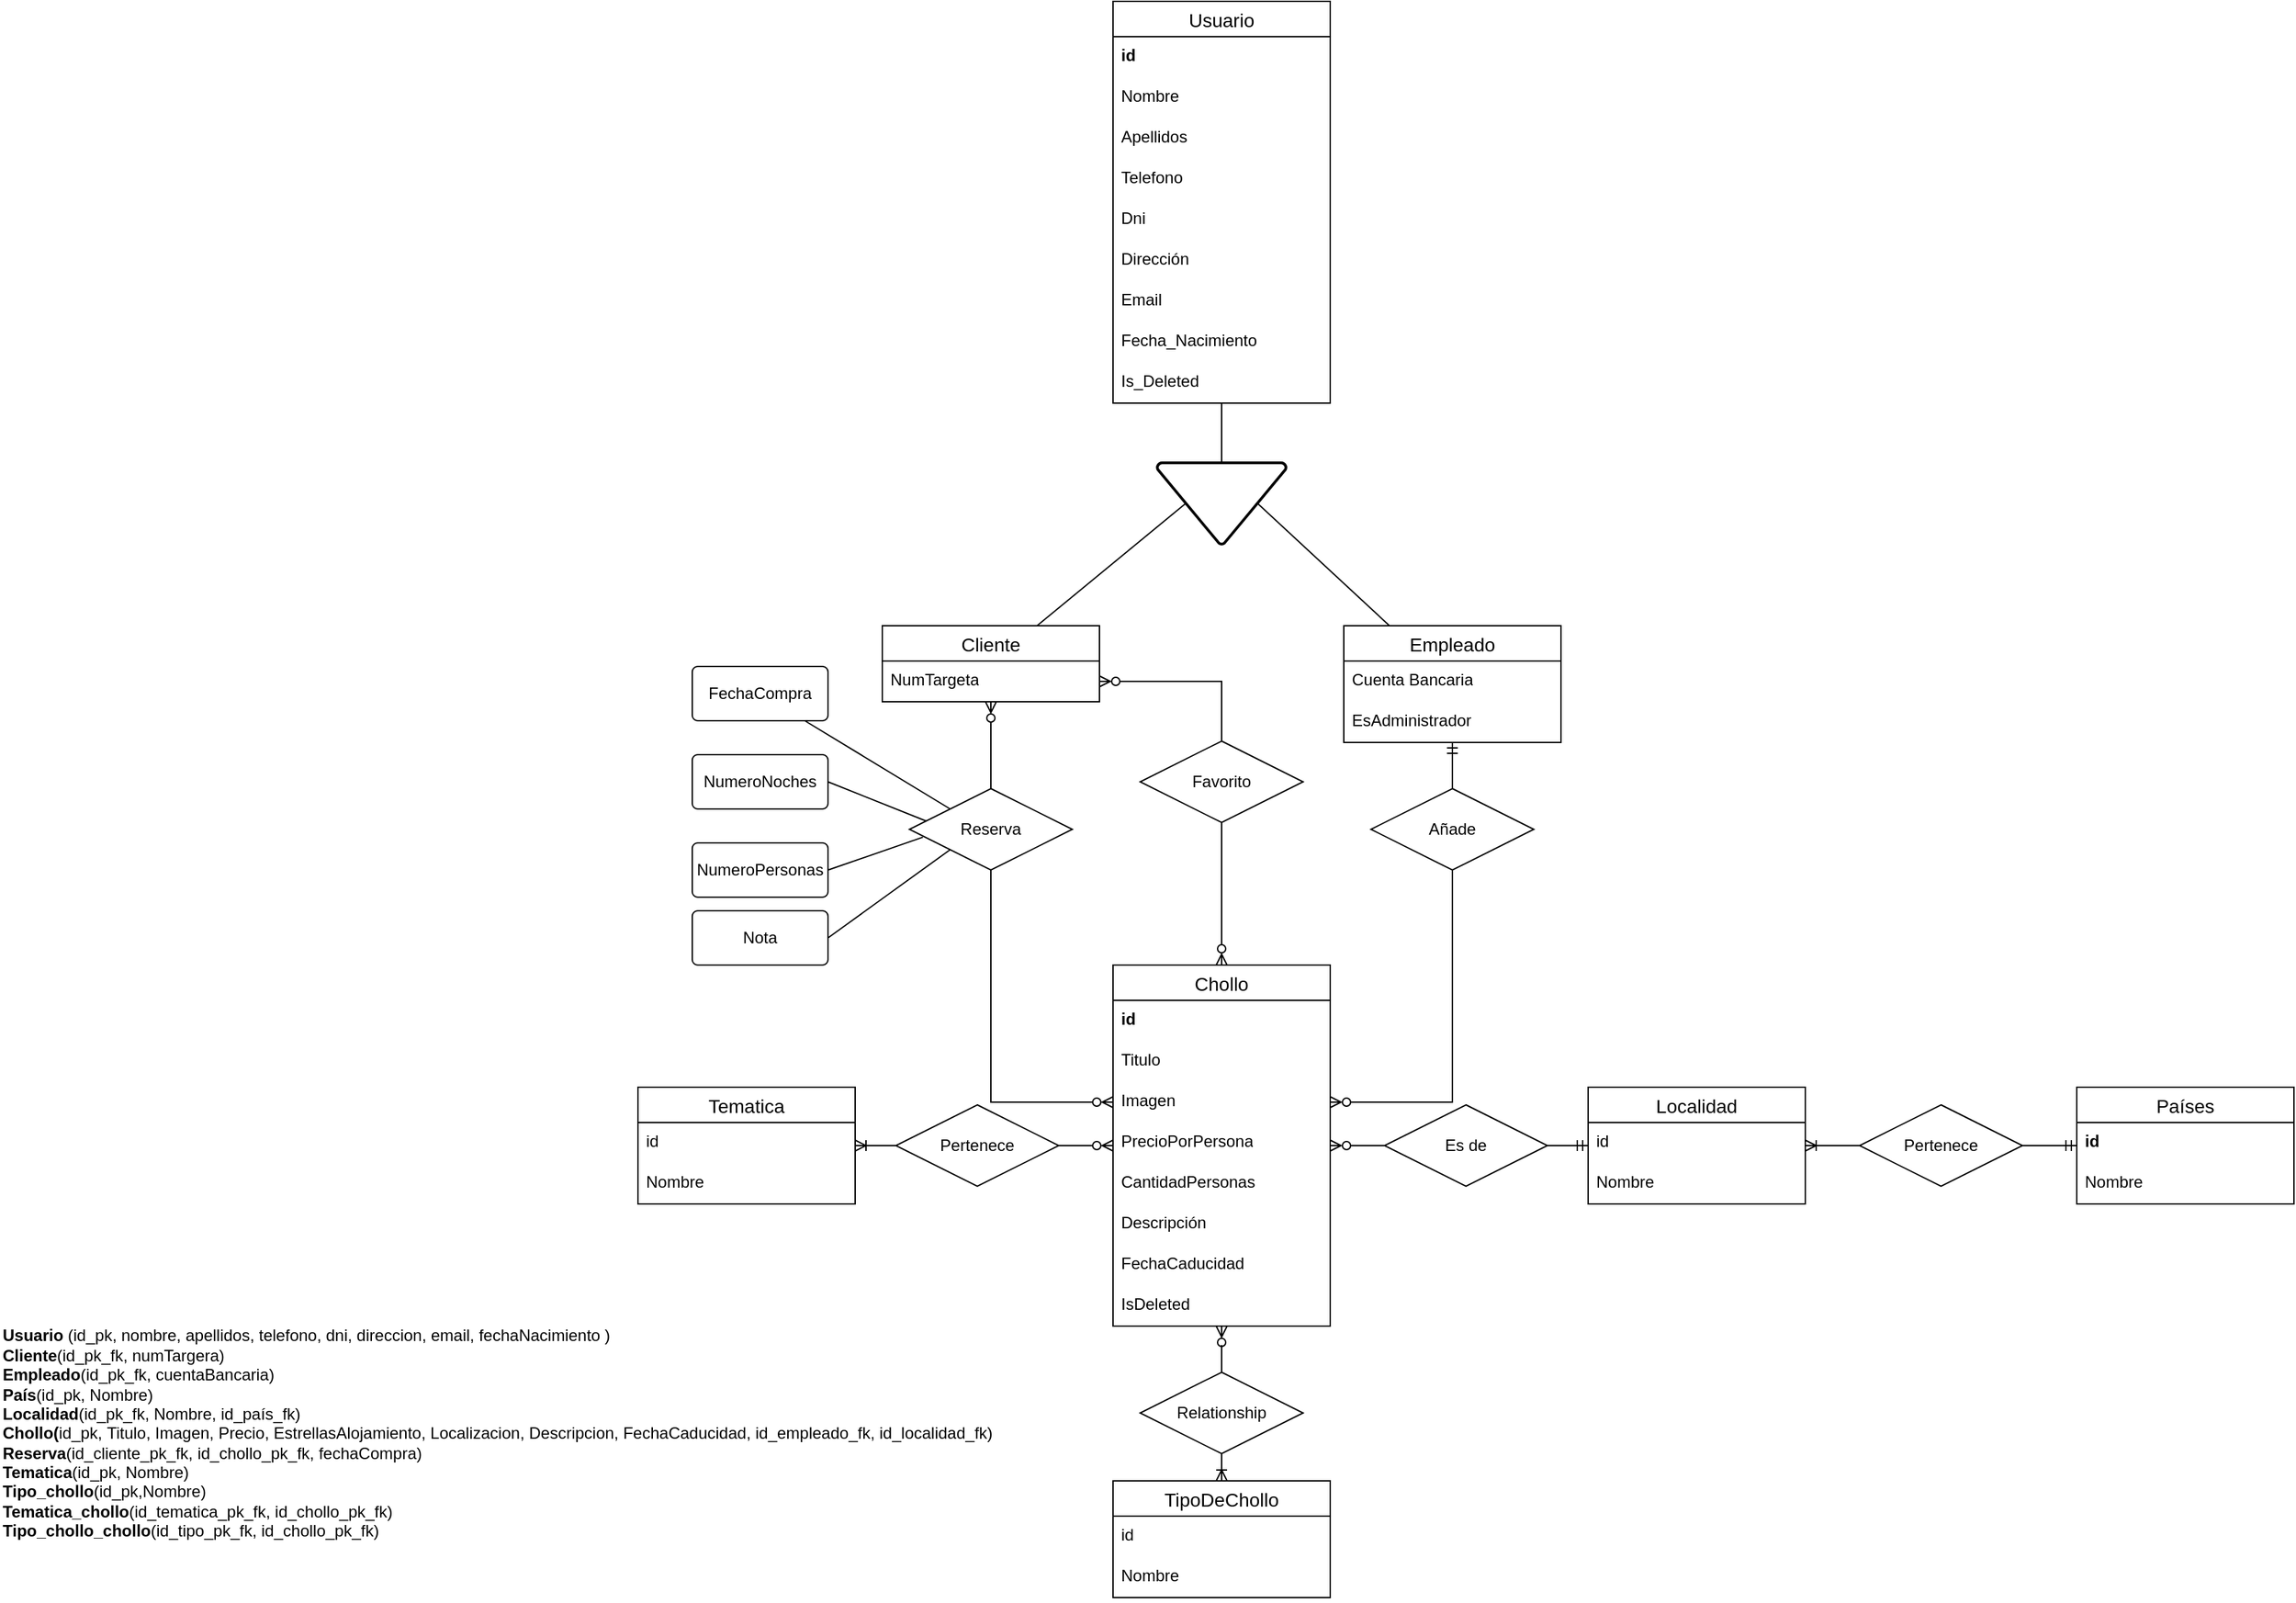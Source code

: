 <mxfile version="22.1.0" type="device">
  <diagram name="Página-1" id="1X8Iny33pq9lPDNBV9mD">
    <mxGraphModel dx="1932" dy="586" grid="1" gridSize="10" guides="1" tooltips="1" connect="1" arrows="1" fold="1" page="1" pageScale="1" pageWidth="827" pageHeight="1169" math="0" shadow="0">
      <root>
        <mxCell id="0" />
        <mxCell id="1" parent="0" />
        <mxCell id="LVyIuK751i1x7JXOCKPr-1" value="Usuario" style="swimlane;fontStyle=0;childLayout=stackLayout;horizontal=1;startSize=26;horizontalStack=0;resizeParent=1;resizeParentMax=0;resizeLast=0;collapsible=1;marginBottom=0;align=center;fontSize=14;" vertex="1" parent="1">
          <mxGeometry x="350" y="40" width="160" height="296" as="geometry" />
        </mxCell>
        <mxCell id="LVyIuK751i1x7JXOCKPr-2" value="&lt;b&gt;id&lt;/b&gt;" style="text;strokeColor=none;fillColor=none;spacingLeft=4;spacingRight=4;overflow=hidden;rotatable=0;points=[[0,0.5],[1,0.5]];portConstraint=eastwest;fontSize=12;whiteSpace=wrap;html=1;" vertex="1" parent="LVyIuK751i1x7JXOCKPr-1">
          <mxGeometry y="26" width="160" height="30" as="geometry" />
        </mxCell>
        <mxCell id="LVyIuK751i1x7JXOCKPr-3" value="Nombre" style="text;strokeColor=none;fillColor=none;spacingLeft=4;spacingRight=4;overflow=hidden;rotatable=0;points=[[0,0.5],[1,0.5]];portConstraint=eastwest;fontSize=12;whiteSpace=wrap;html=1;" vertex="1" parent="LVyIuK751i1x7JXOCKPr-1">
          <mxGeometry y="56" width="160" height="30" as="geometry" />
        </mxCell>
        <mxCell id="LVyIuK751i1x7JXOCKPr-4" value="Apellidos" style="text;strokeColor=none;fillColor=none;spacingLeft=4;spacingRight=4;overflow=hidden;rotatable=0;points=[[0,0.5],[1,0.5]];portConstraint=eastwest;fontSize=12;whiteSpace=wrap;html=1;" vertex="1" parent="LVyIuK751i1x7JXOCKPr-1">
          <mxGeometry y="86" width="160" height="30" as="geometry" />
        </mxCell>
        <mxCell id="LVyIuK751i1x7JXOCKPr-5" value="Telefono" style="text;strokeColor=none;fillColor=none;spacingLeft=4;spacingRight=4;overflow=hidden;rotatable=0;points=[[0,0.5],[1,0.5]];portConstraint=eastwest;fontSize=12;whiteSpace=wrap;html=1;" vertex="1" parent="LVyIuK751i1x7JXOCKPr-1">
          <mxGeometry y="116" width="160" height="30" as="geometry" />
        </mxCell>
        <mxCell id="LVyIuK751i1x7JXOCKPr-6" value="Dni" style="text;strokeColor=none;fillColor=none;spacingLeft=4;spacingRight=4;overflow=hidden;rotatable=0;points=[[0,0.5],[1,0.5]];portConstraint=eastwest;fontSize=12;whiteSpace=wrap;html=1;" vertex="1" parent="LVyIuK751i1x7JXOCKPr-1">
          <mxGeometry y="146" width="160" height="30" as="geometry" />
        </mxCell>
        <mxCell id="LVyIuK751i1x7JXOCKPr-7" value="Dirección" style="text;strokeColor=none;fillColor=none;spacingLeft=4;spacingRight=4;overflow=hidden;rotatable=0;points=[[0,0.5],[1,0.5]];portConstraint=eastwest;fontSize=12;whiteSpace=wrap;html=1;" vertex="1" parent="LVyIuK751i1x7JXOCKPr-1">
          <mxGeometry y="176" width="160" height="30" as="geometry" />
        </mxCell>
        <mxCell id="LVyIuK751i1x7JXOCKPr-9" value="Email" style="text;strokeColor=none;fillColor=none;spacingLeft=4;spacingRight=4;overflow=hidden;rotatable=0;points=[[0,0.5],[1,0.5]];portConstraint=eastwest;fontSize=12;whiteSpace=wrap;html=1;" vertex="1" parent="LVyIuK751i1x7JXOCKPr-1">
          <mxGeometry y="206" width="160" height="30" as="geometry" />
        </mxCell>
        <mxCell id="LVyIuK751i1x7JXOCKPr-14" value="Fecha_Nacimiento" style="text;strokeColor=none;fillColor=none;spacingLeft=4;spacingRight=4;overflow=hidden;rotatable=0;points=[[0,0.5],[1,0.5]];portConstraint=eastwest;fontSize=12;whiteSpace=wrap;html=1;" vertex="1" parent="LVyIuK751i1x7JXOCKPr-1">
          <mxGeometry y="236" width="160" height="30" as="geometry" />
        </mxCell>
        <mxCell id="LVyIuK751i1x7JXOCKPr-44" value="Is_Deleted" style="text;strokeColor=none;fillColor=none;spacingLeft=4;spacingRight=4;overflow=hidden;rotatable=0;points=[[0,0.5],[1,0.5]];portConstraint=eastwest;fontSize=12;whiteSpace=wrap;html=1;" vertex="1" parent="LVyIuK751i1x7JXOCKPr-1">
          <mxGeometry y="266" width="160" height="30" as="geometry" />
        </mxCell>
        <mxCell id="LVyIuK751i1x7JXOCKPr-10" value="Cliente" style="swimlane;fontStyle=0;childLayout=stackLayout;horizontal=1;startSize=26;horizontalStack=0;resizeParent=1;resizeParentMax=0;resizeLast=0;collapsible=1;marginBottom=0;align=center;fontSize=14;" vertex="1" parent="1">
          <mxGeometry x="180" y="500" width="160" height="56" as="geometry" />
        </mxCell>
        <mxCell id="LVyIuK751i1x7JXOCKPr-11" value="NumTargeta" style="text;strokeColor=none;fillColor=none;spacingLeft=4;spacingRight=4;overflow=hidden;rotatable=0;points=[[0,0.5],[1,0.5]];portConstraint=eastwest;fontSize=12;whiteSpace=wrap;html=1;" vertex="1" parent="LVyIuK751i1x7JXOCKPr-10">
          <mxGeometry y="26" width="160" height="30" as="geometry" />
        </mxCell>
        <mxCell id="LVyIuK751i1x7JXOCKPr-15" value="Empleado" style="swimlane;fontStyle=0;childLayout=stackLayout;horizontal=1;startSize=26;horizontalStack=0;resizeParent=1;resizeParentMax=0;resizeLast=0;collapsible=1;marginBottom=0;align=center;fontSize=14;" vertex="1" parent="1">
          <mxGeometry x="520" y="500" width="160" height="86" as="geometry" />
        </mxCell>
        <mxCell id="LVyIuK751i1x7JXOCKPr-16" value="Cuenta Bancaria" style="text;strokeColor=none;fillColor=none;spacingLeft=4;spacingRight=4;overflow=hidden;rotatable=0;points=[[0,0.5],[1,0.5]];portConstraint=eastwest;fontSize=12;whiteSpace=wrap;html=1;" vertex="1" parent="LVyIuK751i1x7JXOCKPr-15">
          <mxGeometry y="26" width="160" height="30" as="geometry" />
        </mxCell>
        <mxCell id="LVyIuK751i1x7JXOCKPr-50" value="EsAdministrador" style="text;strokeColor=none;fillColor=none;spacingLeft=4;spacingRight=4;overflow=hidden;rotatable=0;points=[[0,0.5],[1,0.5]];portConstraint=eastwest;fontSize=12;whiteSpace=wrap;html=1;" vertex="1" parent="LVyIuK751i1x7JXOCKPr-15">
          <mxGeometry y="56" width="160" height="30" as="geometry" />
        </mxCell>
        <mxCell id="LVyIuK751i1x7JXOCKPr-19" value="" style="strokeWidth=2;html=1;shape=mxgraph.flowchart.extract_or_measurement;whiteSpace=wrap;rotation=-180;" vertex="1" parent="1">
          <mxGeometry x="382.5" y="380" width="95" height="60" as="geometry" />
        </mxCell>
        <mxCell id="LVyIuK751i1x7JXOCKPr-20" value="" style="endArrow=none;html=1;rounded=0;" edge="1" parent="1" source="LVyIuK751i1x7JXOCKPr-19" target="LVyIuK751i1x7JXOCKPr-1">
          <mxGeometry width="50" height="50" relative="1" as="geometry">
            <mxPoint x="500" y="450" as="sourcePoint" />
            <mxPoint x="550" y="400" as="targetPoint" />
          </mxGeometry>
        </mxCell>
        <mxCell id="LVyIuK751i1x7JXOCKPr-21" value="" style="endArrow=none;html=1;rounded=0;entryX=0.22;entryY=0.5;entryDx=0;entryDy=0;entryPerimeter=0;" edge="1" parent="1" source="LVyIuK751i1x7JXOCKPr-15" target="LVyIuK751i1x7JXOCKPr-19">
          <mxGeometry width="50" height="50" relative="1" as="geometry">
            <mxPoint x="520" y="460" as="sourcePoint" />
            <mxPoint x="570" y="410" as="targetPoint" />
          </mxGeometry>
        </mxCell>
        <mxCell id="LVyIuK751i1x7JXOCKPr-22" value="" style="endArrow=none;html=1;rounded=0;entryX=0.78;entryY=0.5;entryDx=0;entryDy=0;entryPerimeter=0;" edge="1" parent="1" source="LVyIuK751i1x7JXOCKPr-10" target="LVyIuK751i1x7JXOCKPr-19">
          <mxGeometry width="50" height="50" relative="1" as="geometry">
            <mxPoint x="520" y="460" as="sourcePoint" />
            <mxPoint x="570" y="410" as="targetPoint" />
          </mxGeometry>
        </mxCell>
        <mxCell id="LVyIuK751i1x7JXOCKPr-24" value="Chollo" style="swimlane;fontStyle=0;childLayout=stackLayout;horizontal=1;startSize=26;horizontalStack=0;resizeParent=1;resizeParentMax=0;resizeLast=0;collapsible=1;marginBottom=0;align=center;fontSize=14;" vertex="1" parent="1">
          <mxGeometry x="350" y="750" width="160" height="266" as="geometry" />
        </mxCell>
        <mxCell id="LVyIuK751i1x7JXOCKPr-25" value="&lt;b&gt;id&lt;/b&gt;" style="text;strokeColor=none;fillColor=none;spacingLeft=4;spacingRight=4;overflow=hidden;rotatable=0;points=[[0,0.5],[1,0.5]];portConstraint=eastwest;fontSize=12;whiteSpace=wrap;html=1;" vertex="1" parent="LVyIuK751i1x7JXOCKPr-24">
          <mxGeometry y="26" width="160" height="30" as="geometry" />
        </mxCell>
        <mxCell id="LVyIuK751i1x7JXOCKPr-26" value="Titulo" style="text;strokeColor=none;fillColor=none;spacingLeft=4;spacingRight=4;overflow=hidden;rotatable=0;points=[[0,0.5],[1,0.5]];portConstraint=eastwest;fontSize=12;whiteSpace=wrap;html=1;" vertex="1" parent="LVyIuK751i1x7JXOCKPr-24">
          <mxGeometry y="56" width="160" height="30" as="geometry" />
        </mxCell>
        <mxCell id="LVyIuK751i1x7JXOCKPr-27" value="Imagen" style="text;strokeColor=none;fillColor=none;spacingLeft=4;spacingRight=4;overflow=hidden;rotatable=0;points=[[0,0.5],[1,0.5]];portConstraint=eastwest;fontSize=12;whiteSpace=wrap;html=1;" vertex="1" parent="LVyIuK751i1x7JXOCKPr-24">
          <mxGeometry y="86" width="160" height="30" as="geometry" />
        </mxCell>
        <mxCell id="LVyIuK751i1x7JXOCKPr-28" value="PrecioPorPersona" style="text;strokeColor=none;fillColor=none;spacingLeft=4;spacingRight=4;overflow=hidden;rotatable=0;points=[[0,0.5],[1,0.5]];portConstraint=eastwest;fontSize=12;whiteSpace=wrap;html=1;" vertex="1" parent="LVyIuK751i1x7JXOCKPr-24">
          <mxGeometry y="116" width="160" height="30" as="geometry" />
        </mxCell>
        <mxCell id="LVyIuK751i1x7JXOCKPr-51" value="CantidadPersonas" style="text;strokeColor=none;fillColor=none;spacingLeft=4;spacingRight=4;overflow=hidden;rotatable=0;points=[[0,0.5],[1,0.5]];portConstraint=eastwest;fontSize=12;whiteSpace=wrap;html=1;" vertex="1" parent="LVyIuK751i1x7JXOCKPr-24">
          <mxGeometry y="146" width="160" height="30" as="geometry" />
        </mxCell>
        <mxCell id="LVyIuK751i1x7JXOCKPr-29" value="Descripción" style="text;strokeColor=none;fillColor=none;spacingLeft=4;spacingRight=4;overflow=hidden;rotatable=0;points=[[0,0.5],[1,0.5]];portConstraint=eastwest;fontSize=12;whiteSpace=wrap;html=1;" vertex="1" parent="LVyIuK751i1x7JXOCKPr-24">
          <mxGeometry y="176" width="160" height="30" as="geometry" />
        </mxCell>
        <mxCell id="LVyIuK751i1x7JXOCKPr-45" value="FechaCaducidad" style="text;strokeColor=none;fillColor=none;spacingLeft=4;spacingRight=4;overflow=hidden;rotatable=0;points=[[0,0.5],[1,0.5]];portConstraint=eastwest;fontSize=12;whiteSpace=wrap;html=1;" vertex="1" parent="LVyIuK751i1x7JXOCKPr-24">
          <mxGeometry y="206" width="160" height="30" as="geometry" />
        </mxCell>
        <mxCell id="LVyIuK751i1x7JXOCKPr-30" value="IsDeleted&lt;br&gt;" style="text;strokeColor=none;fillColor=none;spacingLeft=4;spacingRight=4;overflow=hidden;rotatable=0;points=[[0,0.5],[1,0.5]];portConstraint=eastwest;fontSize=12;whiteSpace=wrap;html=1;" vertex="1" parent="LVyIuK751i1x7JXOCKPr-24">
          <mxGeometry y="236" width="160" height="30" as="geometry" />
        </mxCell>
        <mxCell id="LVyIuK751i1x7JXOCKPr-36" style="edgeStyle=orthogonalEdgeStyle;rounded=0;orthogonalLoop=1;jettySize=auto;html=1;endArrow=ERmandOne;endFill=0;" edge="1" parent="1" source="LVyIuK751i1x7JXOCKPr-31" target="LVyIuK751i1x7JXOCKPr-15">
          <mxGeometry relative="1" as="geometry" />
        </mxCell>
        <mxCell id="LVyIuK751i1x7JXOCKPr-37" style="edgeStyle=orthogonalEdgeStyle;rounded=0;orthogonalLoop=1;jettySize=auto;html=1;entryX=1;entryY=0.5;entryDx=0;entryDy=0;endArrow=ERzeroToMany;endFill=0;" edge="1" parent="1" source="LVyIuK751i1x7JXOCKPr-31" target="LVyIuK751i1x7JXOCKPr-27">
          <mxGeometry relative="1" as="geometry" />
        </mxCell>
        <mxCell id="LVyIuK751i1x7JXOCKPr-31" value="Añade" style="shape=rhombus;perimeter=rhombusPerimeter;whiteSpace=wrap;html=1;align=center;" vertex="1" parent="1">
          <mxGeometry x="540" y="620" width="120" height="60" as="geometry" />
        </mxCell>
        <mxCell id="LVyIuK751i1x7JXOCKPr-34" style="edgeStyle=orthogonalEdgeStyle;rounded=0;orthogonalLoop=1;jettySize=auto;html=1;endArrow=ERzeroToMany;endFill=0;" edge="1" parent="1" source="LVyIuK751i1x7JXOCKPr-32" target="LVyIuK751i1x7JXOCKPr-10">
          <mxGeometry relative="1" as="geometry" />
        </mxCell>
        <mxCell id="LVyIuK751i1x7JXOCKPr-35" style="edgeStyle=orthogonalEdgeStyle;rounded=0;orthogonalLoop=1;jettySize=auto;html=1;entryX=0;entryY=0.5;entryDx=0;entryDy=0;endArrow=ERzeroToMany;endFill=0;" edge="1" parent="1" source="LVyIuK751i1x7JXOCKPr-32" target="LVyIuK751i1x7JXOCKPr-27">
          <mxGeometry relative="1" as="geometry" />
        </mxCell>
        <mxCell id="LVyIuK751i1x7JXOCKPr-32" value="Reserva" style="shape=rhombus;perimeter=rhombusPerimeter;whiteSpace=wrap;html=1;align=center;" vertex="1" parent="1">
          <mxGeometry x="200" y="620" width="120" height="60" as="geometry" />
        </mxCell>
        <mxCell id="LVyIuK751i1x7JXOCKPr-41" value="" style="endArrow=none;html=1;rounded=0;exitX=0;exitY=0;exitDx=0;exitDy=0;" edge="1" parent="1" source="LVyIuK751i1x7JXOCKPr-32" target="LVyIuK751i1x7JXOCKPr-42">
          <mxGeometry width="50" height="50" relative="1" as="geometry">
            <mxPoint x="430" y="810" as="sourcePoint" />
            <mxPoint x="180" y="650" as="targetPoint" />
          </mxGeometry>
        </mxCell>
        <mxCell id="LVyIuK751i1x7JXOCKPr-42" value="FechaCompra" style="rounded=1;arcSize=10;whiteSpace=wrap;html=1;align=center;" vertex="1" parent="1">
          <mxGeometry x="40" y="530" width="100" height="40" as="geometry" />
        </mxCell>
        <mxCell id="LVyIuK751i1x7JXOCKPr-43" value="&lt;b&gt;Usuario &lt;/b&gt;(id_pk, nombre, apellidos, telefono, dni, direccion, email, fechaNacimiento )&lt;br&gt;&lt;b&gt;Cliente&lt;/b&gt;(id_pk_fk, numTargera)&lt;br&gt;&lt;b&gt;Empleado&lt;/b&gt;(id_pk_fk, cuentaBancaria)&lt;br&gt;&lt;b&gt;País&lt;/b&gt;(id_pk, Nombre)&lt;br&gt;&lt;b&gt;Localidad&lt;/b&gt;(id_pk_fk, Nombre, id_país_fk)&lt;br&gt;&lt;b&gt;Chollo(&lt;/b&gt;id_pk,&lt;b&gt;&amp;nbsp;&lt;/b&gt;Titulo, Imagen, Precio, EstrellasAlojamiento, Localizacion, Descripcion, FechaCaducidad, id_empleado_fk, id_localidad_fk)&lt;br&gt;&lt;b&gt;Reserva&lt;/b&gt;(id_cliente_pk_fk, id_chollo_pk_fk, fechaCompra)&lt;br&gt;&lt;b&gt;Tematica&lt;/b&gt;(id_pk, Nombre)&lt;br&gt;&lt;b&gt;Tipo_chollo&lt;/b&gt;(id_pk,Nombre)&lt;br&gt;&lt;b&gt;Tematica_chollo&lt;/b&gt;(id_tematica_pk_fk, id_chollo_pk_fk)&lt;br&gt;&lt;b&gt;Tipo_chollo_chollo&lt;/b&gt;(id_tipo_pk_fk, id_chollo_pk_fk)" style="text;html=1;strokeColor=none;fillColor=none;align=left;verticalAlign=middle;whiteSpace=wrap;rounded=0;" vertex="1" parent="1">
          <mxGeometry x="-470" y="990" width="790" height="210" as="geometry" />
        </mxCell>
        <mxCell id="LVyIuK751i1x7JXOCKPr-48" style="edgeStyle=orthogonalEdgeStyle;rounded=0;orthogonalLoop=1;jettySize=auto;html=1;entryX=1;entryY=0.5;entryDx=0;entryDy=0;endArrow=ERzeroToMany;endFill=0;" edge="1" parent="1" source="LVyIuK751i1x7JXOCKPr-47" target="LVyIuK751i1x7JXOCKPr-11">
          <mxGeometry relative="1" as="geometry" />
        </mxCell>
        <mxCell id="LVyIuK751i1x7JXOCKPr-49" style="edgeStyle=orthogonalEdgeStyle;rounded=0;orthogonalLoop=1;jettySize=auto;html=1;entryX=0.5;entryY=0;entryDx=0;entryDy=0;endArrow=ERzeroToMany;endFill=0;" edge="1" parent="1" source="LVyIuK751i1x7JXOCKPr-47" target="LVyIuK751i1x7JXOCKPr-24">
          <mxGeometry relative="1" as="geometry" />
        </mxCell>
        <mxCell id="LVyIuK751i1x7JXOCKPr-47" value="Favorito" style="shape=rhombus;perimeter=rhombusPerimeter;whiteSpace=wrap;html=1;align=center;" vertex="1" parent="1">
          <mxGeometry x="370" y="585" width="120" height="60" as="geometry" />
        </mxCell>
        <mxCell id="LVyIuK751i1x7JXOCKPr-52" value="Tematica" style="swimlane;fontStyle=0;childLayout=stackLayout;horizontal=1;startSize=26;horizontalStack=0;resizeParent=1;resizeParentMax=0;resizeLast=0;collapsible=1;marginBottom=0;align=center;fontSize=14;" vertex="1" parent="1">
          <mxGeometry y="840" width="160" height="86" as="geometry" />
        </mxCell>
        <mxCell id="LVyIuK751i1x7JXOCKPr-53" value="id" style="text;strokeColor=none;fillColor=none;spacingLeft=4;spacingRight=4;overflow=hidden;rotatable=0;points=[[0,0.5],[1,0.5]];portConstraint=eastwest;fontSize=12;whiteSpace=wrap;html=1;" vertex="1" parent="LVyIuK751i1x7JXOCKPr-52">
          <mxGeometry y="26" width="160" height="30" as="geometry" />
        </mxCell>
        <mxCell id="LVyIuK751i1x7JXOCKPr-54" value="Nombre" style="text;strokeColor=none;fillColor=none;spacingLeft=4;spacingRight=4;overflow=hidden;rotatable=0;points=[[0,0.5],[1,0.5]];portConstraint=eastwest;fontSize=12;whiteSpace=wrap;html=1;" vertex="1" parent="LVyIuK751i1x7JXOCKPr-52">
          <mxGeometry y="56" width="160" height="30" as="geometry" />
        </mxCell>
        <mxCell id="LVyIuK751i1x7JXOCKPr-57" style="edgeStyle=orthogonalEdgeStyle;rounded=0;orthogonalLoop=1;jettySize=auto;html=1;endArrow=ERzeroToMany;endFill=0;" edge="1" parent="1" source="LVyIuK751i1x7JXOCKPr-56" target="LVyIuK751i1x7JXOCKPr-24">
          <mxGeometry relative="1" as="geometry" />
        </mxCell>
        <mxCell id="LVyIuK751i1x7JXOCKPr-58" style="edgeStyle=orthogonalEdgeStyle;rounded=0;orthogonalLoop=1;jettySize=auto;html=1;endArrow=ERoneToMany;endFill=0;" edge="1" parent="1" source="LVyIuK751i1x7JXOCKPr-56" target="LVyIuK751i1x7JXOCKPr-52">
          <mxGeometry relative="1" as="geometry" />
        </mxCell>
        <mxCell id="LVyIuK751i1x7JXOCKPr-56" value="Pertenece" style="shape=rhombus;perimeter=rhombusPerimeter;whiteSpace=wrap;html=1;align=center;" vertex="1" parent="1">
          <mxGeometry x="190" y="853" width="120" height="60" as="geometry" />
        </mxCell>
        <mxCell id="LVyIuK751i1x7JXOCKPr-59" value="Países" style="swimlane;fontStyle=0;childLayout=stackLayout;horizontal=1;startSize=26;horizontalStack=0;resizeParent=1;resizeParentMax=0;resizeLast=0;collapsible=1;marginBottom=0;align=center;fontSize=14;" vertex="1" parent="1">
          <mxGeometry x="1060" y="840" width="160" height="86" as="geometry" />
        </mxCell>
        <mxCell id="LVyIuK751i1x7JXOCKPr-60" value="&lt;b&gt;id&lt;/b&gt;" style="text;strokeColor=none;fillColor=none;spacingLeft=4;spacingRight=4;overflow=hidden;rotatable=0;points=[[0,0.5],[1,0.5]];portConstraint=eastwest;fontSize=12;whiteSpace=wrap;html=1;" vertex="1" parent="LVyIuK751i1x7JXOCKPr-59">
          <mxGeometry y="26" width="160" height="30" as="geometry" />
        </mxCell>
        <mxCell id="LVyIuK751i1x7JXOCKPr-61" value="Nombre" style="text;strokeColor=none;fillColor=none;spacingLeft=4;spacingRight=4;overflow=hidden;rotatable=0;points=[[0,0.5],[1,0.5]];portConstraint=eastwest;fontSize=12;whiteSpace=wrap;html=1;" vertex="1" parent="LVyIuK751i1x7JXOCKPr-59">
          <mxGeometry y="56" width="160" height="30" as="geometry" />
        </mxCell>
        <mxCell id="LVyIuK751i1x7JXOCKPr-63" value="Localidad" style="swimlane;fontStyle=0;childLayout=stackLayout;horizontal=1;startSize=26;horizontalStack=0;resizeParent=1;resizeParentMax=0;resizeLast=0;collapsible=1;marginBottom=0;align=center;fontSize=14;" vertex="1" parent="1">
          <mxGeometry x="700" y="840" width="160" height="86" as="geometry" />
        </mxCell>
        <mxCell id="LVyIuK751i1x7JXOCKPr-64" value="id" style="text;strokeColor=none;fillColor=none;spacingLeft=4;spacingRight=4;overflow=hidden;rotatable=0;points=[[0,0.5],[1,0.5]];portConstraint=eastwest;fontSize=12;whiteSpace=wrap;html=1;" vertex="1" parent="LVyIuK751i1x7JXOCKPr-63">
          <mxGeometry y="26" width="160" height="30" as="geometry" />
        </mxCell>
        <mxCell id="LVyIuK751i1x7JXOCKPr-65" value="Nombre" style="text;strokeColor=none;fillColor=none;spacingLeft=4;spacingRight=4;overflow=hidden;rotatable=0;points=[[0,0.5],[1,0.5]];portConstraint=eastwest;fontSize=12;whiteSpace=wrap;html=1;" vertex="1" parent="LVyIuK751i1x7JXOCKPr-63">
          <mxGeometry y="56" width="160" height="30" as="geometry" />
        </mxCell>
        <mxCell id="LVyIuK751i1x7JXOCKPr-68" style="edgeStyle=orthogonalEdgeStyle;rounded=0;orthogonalLoop=1;jettySize=auto;html=1;endArrow=ERmandOne;endFill=0;" edge="1" parent="1" source="LVyIuK751i1x7JXOCKPr-67" target="LVyIuK751i1x7JXOCKPr-59">
          <mxGeometry relative="1" as="geometry" />
        </mxCell>
        <mxCell id="LVyIuK751i1x7JXOCKPr-69" style="edgeStyle=orthogonalEdgeStyle;rounded=0;orthogonalLoop=1;jettySize=auto;html=1;endArrow=ERoneToMany;endFill=0;" edge="1" parent="1" source="LVyIuK751i1x7JXOCKPr-67" target="LVyIuK751i1x7JXOCKPr-63">
          <mxGeometry relative="1" as="geometry" />
        </mxCell>
        <mxCell id="LVyIuK751i1x7JXOCKPr-67" value="Pertenece" style="shape=rhombus;perimeter=rhombusPerimeter;whiteSpace=wrap;html=1;align=center;" vertex="1" parent="1">
          <mxGeometry x="900" y="853" width="120" height="60" as="geometry" />
        </mxCell>
        <mxCell id="LVyIuK751i1x7JXOCKPr-71" style="edgeStyle=orthogonalEdgeStyle;rounded=0;orthogonalLoop=1;jettySize=auto;html=1;endArrow=ERmandOne;endFill=0;" edge="1" parent="1" source="LVyIuK751i1x7JXOCKPr-70" target="LVyIuK751i1x7JXOCKPr-63">
          <mxGeometry relative="1" as="geometry" />
        </mxCell>
        <mxCell id="LVyIuK751i1x7JXOCKPr-72" style="edgeStyle=orthogonalEdgeStyle;rounded=0;orthogonalLoop=1;jettySize=auto;html=1;endArrow=ERzeroToMany;endFill=0;" edge="1" parent="1" source="LVyIuK751i1x7JXOCKPr-70" target="LVyIuK751i1x7JXOCKPr-24">
          <mxGeometry relative="1" as="geometry" />
        </mxCell>
        <mxCell id="LVyIuK751i1x7JXOCKPr-70" value="Es de" style="shape=rhombus;perimeter=rhombusPerimeter;whiteSpace=wrap;html=1;align=center;" vertex="1" parent="1">
          <mxGeometry x="550" y="853" width="120" height="60" as="geometry" />
        </mxCell>
        <mxCell id="LVyIuK751i1x7JXOCKPr-73" value="Nota" style="rounded=1;arcSize=10;whiteSpace=wrap;html=1;align=center;" vertex="1" parent="1">
          <mxGeometry x="40" y="710" width="100" height="40" as="geometry" />
        </mxCell>
        <mxCell id="LVyIuK751i1x7JXOCKPr-75" value="" style="endArrow=none;html=1;rounded=0;entryX=0;entryY=1;entryDx=0;entryDy=0;exitX=1;exitY=0.5;exitDx=0;exitDy=0;" edge="1" parent="1" source="LVyIuK751i1x7JXOCKPr-73" target="LVyIuK751i1x7JXOCKPr-32">
          <mxGeometry width="50" height="50" relative="1" as="geometry">
            <mxPoint x="340" y="680" as="sourcePoint" />
            <mxPoint x="390" y="630" as="targetPoint" />
          </mxGeometry>
        </mxCell>
        <mxCell id="LVyIuK751i1x7JXOCKPr-76" value="NumeroNoches" style="rounded=1;arcSize=10;whiteSpace=wrap;html=1;align=center;" vertex="1" parent="1">
          <mxGeometry x="40" y="595" width="100" height="40" as="geometry" />
        </mxCell>
        <mxCell id="LVyIuK751i1x7JXOCKPr-78" value="NumeroPersonas" style="rounded=1;arcSize=10;whiteSpace=wrap;html=1;align=center;" vertex="1" parent="1">
          <mxGeometry x="40" y="660" width="100" height="40" as="geometry" />
        </mxCell>
        <mxCell id="LVyIuK751i1x7JXOCKPr-79" value="" style="endArrow=none;html=1;rounded=0;entryX=1;entryY=0.5;entryDx=0;entryDy=0;exitX=0.105;exitY=0.4;exitDx=0;exitDy=0;exitPerimeter=0;" edge="1" parent="1" source="LVyIuK751i1x7JXOCKPr-32" target="LVyIuK751i1x7JXOCKPr-76">
          <mxGeometry width="50" height="50" relative="1" as="geometry">
            <mxPoint x="430" y="740" as="sourcePoint" />
            <mxPoint x="480" y="690" as="targetPoint" />
          </mxGeometry>
        </mxCell>
        <mxCell id="LVyIuK751i1x7JXOCKPr-80" value="" style="endArrow=none;html=1;rounded=0;entryX=1;entryY=0.5;entryDx=0;entryDy=0;exitX=0.082;exitY=0.597;exitDx=0;exitDy=0;exitPerimeter=0;" edge="1" parent="1" source="LVyIuK751i1x7JXOCKPr-32" target="LVyIuK751i1x7JXOCKPr-78">
          <mxGeometry width="50" height="50" relative="1" as="geometry">
            <mxPoint x="430" y="740" as="sourcePoint" />
            <mxPoint x="480" y="690" as="targetPoint" />
          </mxGeometry>
        </mxCell>
        <mxCell id="LVyIuK751i1x7JXOCKPr-81" value="TipoDeChollo" style="swimlane;fontStyle=0;childLayout=stackLayout;horizontal=1;startSize=26;horizontalStack=0;resizeParent=1;resizeParentMax=0;resizeLast=0;collapsible=1;marginBottom=0;align=center;fontSize=14;" vertex="1" parent="1">
          <mxGeometry x="350" y="1130" width="160" height="86" as="geometry" />
        </mxCell>
        <mxCell id="LVyIuK751i1x7JXOCKPr-82" value="id" style="text;strokeColor=none;fillColor=none;spacingLeft=4;spacingRight=4;overflow=hidden;rotatable=0;points=[[0,0.5],[1,0.5]];portConstraint=eastwest;fontSize=12;whiteSpace=wrap;html=1;" vertex="1" parent="LVyIuK751i1x7JXOCKPr-81">
          <mxGeometry y="26" width="160" height="30" as="geometry" />
        </mxCell>
        <mxCell id="LVyIuK751i1x7JXOCKPr-83" value="Nombre" style="text;strokeColor=none;fillColor=none;spacingLeft=4;spacingRight=4;overflow=hidden;rotatable=0;points=[[0,0.5],[1,0.5]];portConstraint=eastwest;fontSize=12;whiteSpace=wrap;html=1;" vertex="1" parent="LVyIuK751i1x7JXOCKPr-81">
          <mxGeometry y="56" width="160" height="30" as="geometry" />
        </mxCell>
        <mxCell id="LVyIuK751i1x7JXOCKPr-86" style="edgeStyle=orthogonalEdgeStyle;rounded=0;orthogonalLoop=1;jettySize=auto;html=1;endArrow=ERoneToMany;endFill=0;" edge="1" parent="1" source="LVyIuK751i1x7JXOCKPr-85" target="LVyIuK751i1x7JXOCKPr-81">
          <mxGeometry relative="1" as="geometry" />
        </mxCell>
        <mxCell id="LVyIuK751i1x7JXOCKPr-87" style="edgeStyle=orthogonalEdgeStyle;rounded=0;orthogonalLoop=1;jettySize=auto;html=1;endArrow=ERzeroToMany;endFill=0;" edge="1" parent="1" source="LVyIuK751i1x7JXOCKPr-85" target="LVyIuK751i1x7JXOCKPr-24">
          <mxGeometry relative="1" as="geometry" />
        </mxCell>
        <mxCell id="LVyIuK751i1x7JXOCKPr-85" value="Relationship" style="shape=rhombus;perimeter=rhombusPerimeter;whiteSpace=wrap;html=1;align=center;" vertex="1" parent="1">
          <mxGeometry x="370" y="1050" width="120" height="60" as="geometry" />
        </mxCell>
      </root>
    </mxGraphModel>
  </diagram>
</mxfile>

